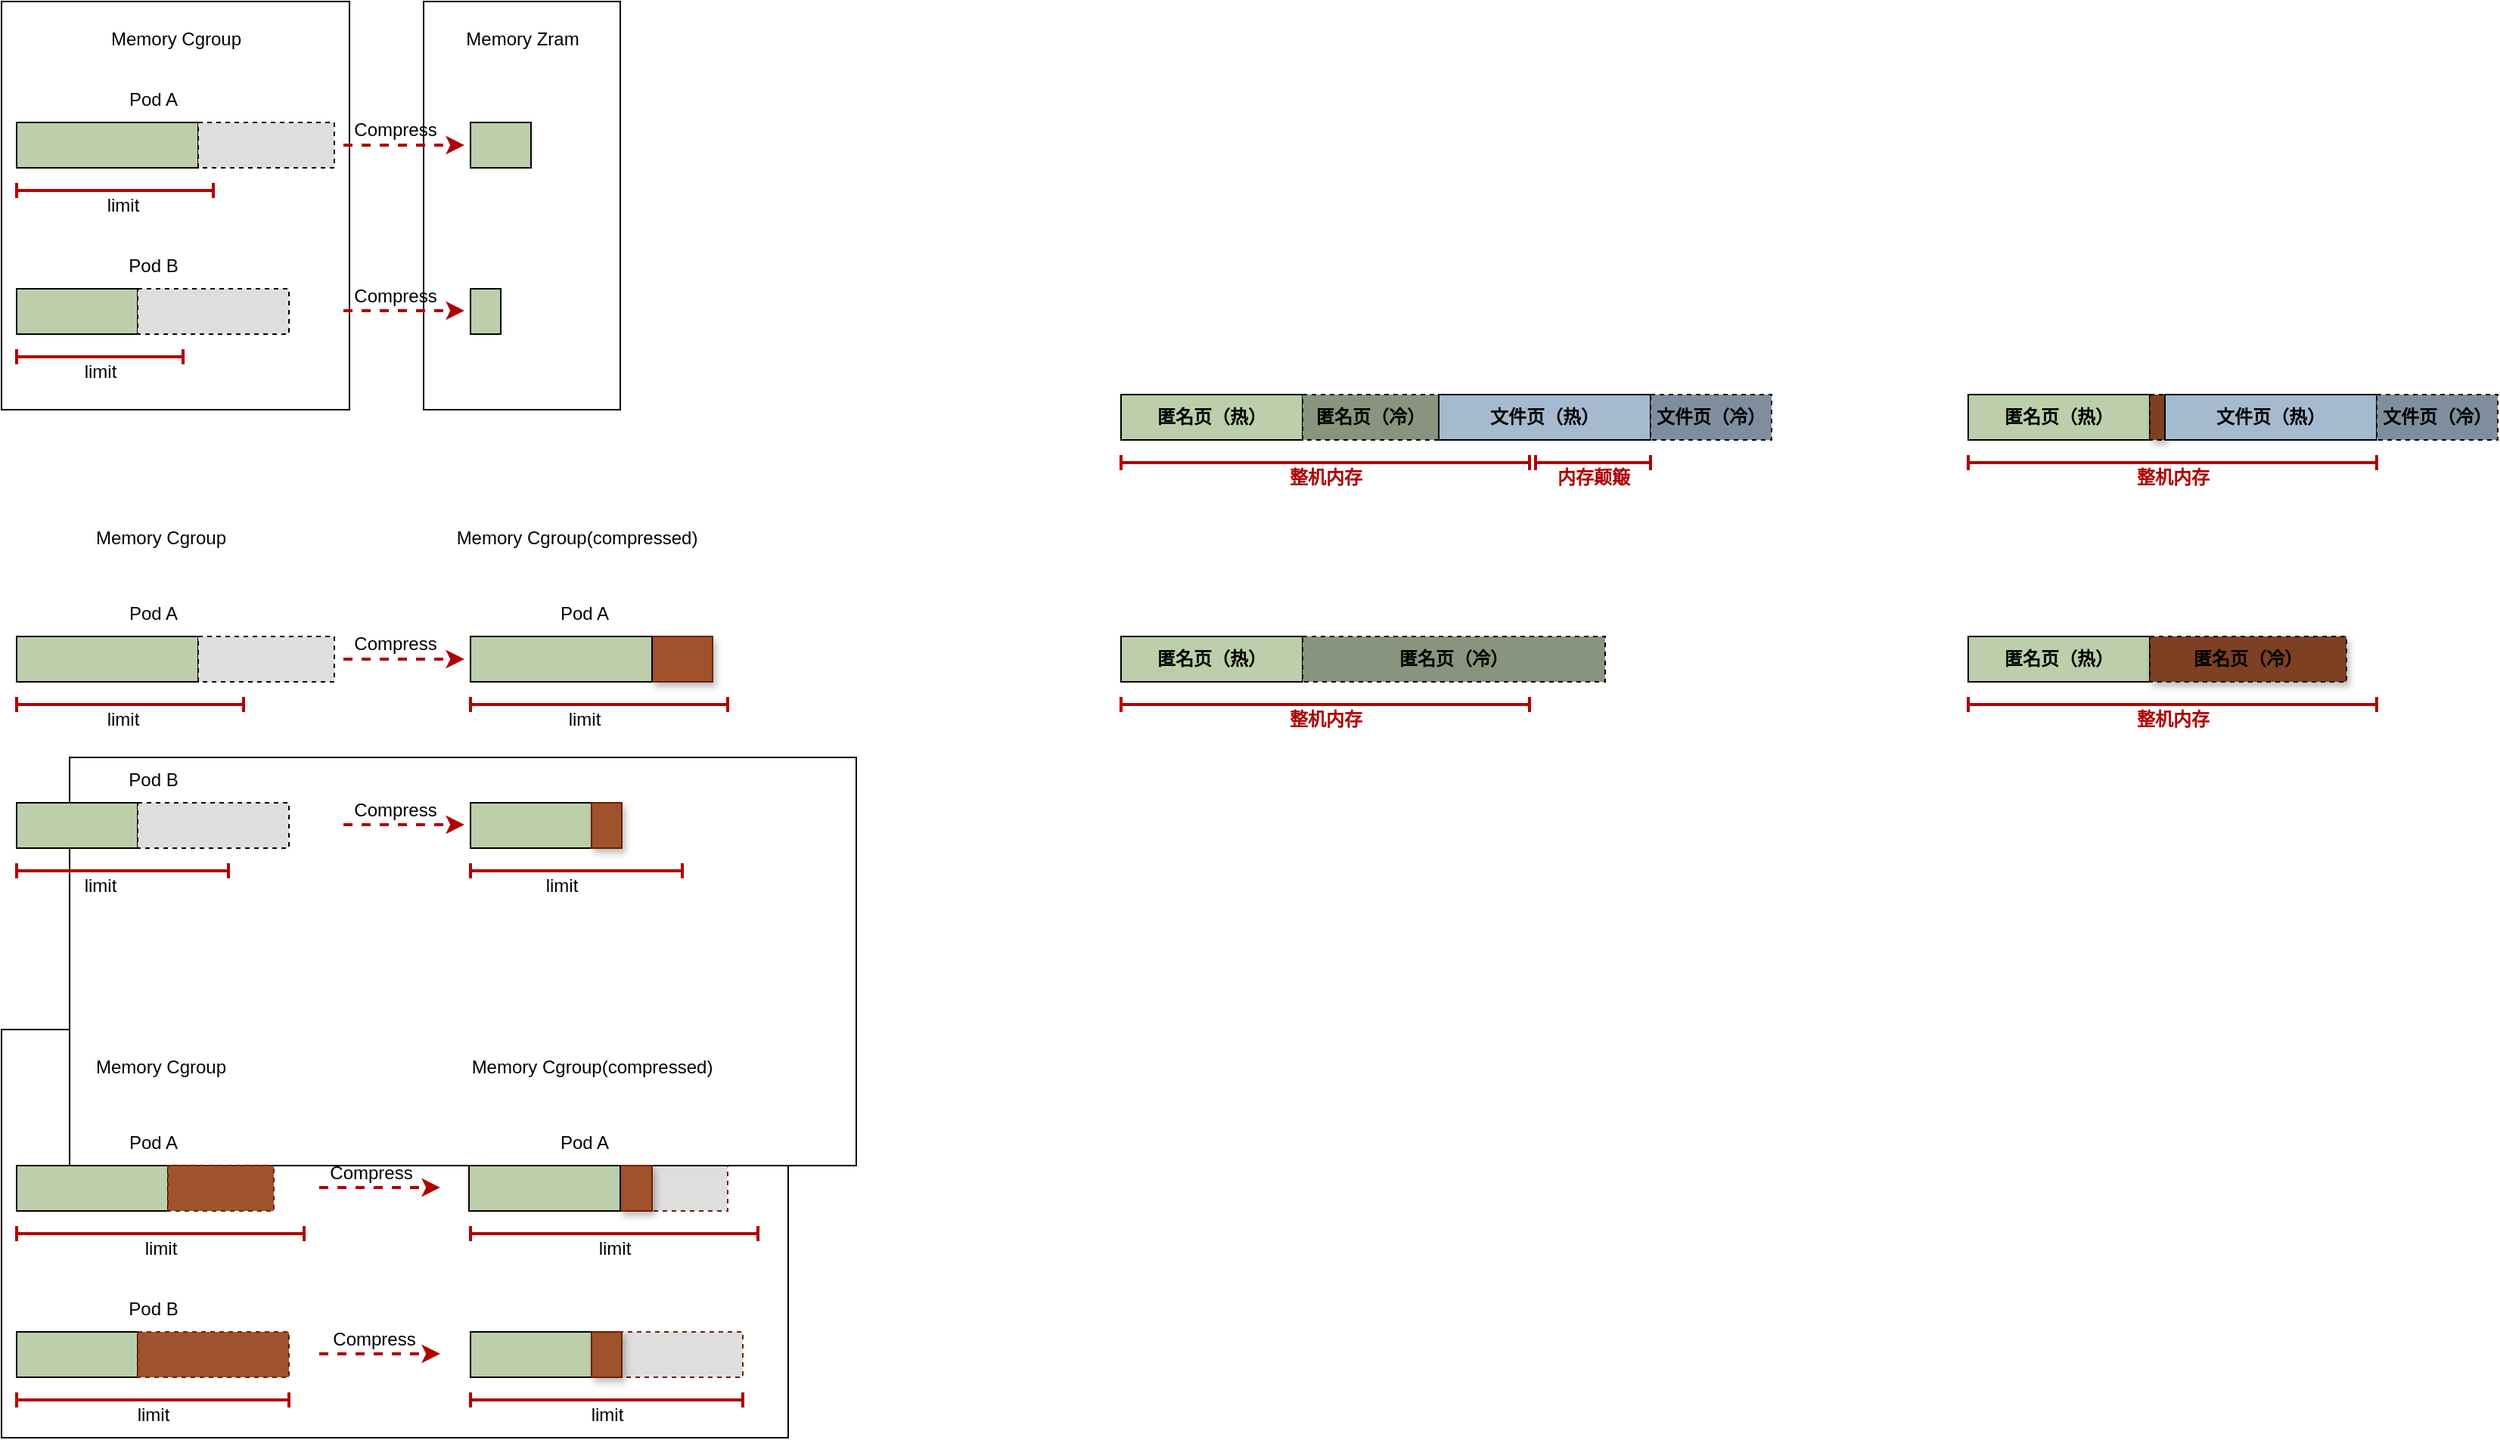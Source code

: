 <mxfile version="22.1.17" type="github">
  <diagram name="第 1 页" id="GV3FD3EHnnEYpjcIKvkD">
    <mxGraphModel dx="1207" dy="1101" grid="1" gridSize="10" guides="1" tooltips="1" connect="1" arrows="1" fold="1" page="1" pageScale="1" pageWidth="827" pageHeight="1169" math="0" shadow="0">
      <root>
        <mxCell id="0" />
        <mxCell id="1" parent="0" />
        <mxCell id="NJ_7E44Y7URhuoBIOfff-66" value="" style="rounded=0;whiteSpace=wrap;html=1;" parent="1" vertex="1">
          <mxGeometry x="120" y="970" width="520" height="270" as="geometry" />
        </mxCell>
        <mxCell id="NJ_7E44Y7URhuoBIOfff-100" value="" style="rounded=0;whiteSpace=wrap;html=1;fillColor=#DEDEDE;strokeColor=#6D1F00;shadow=0;glass=0;fontColor=#ffffff;dashed=1;" parent="1" vertex="1">
          <mxGeometry x="510" y="1170" width="100" height="30" as="geometry" />
        </mxCell>
        <mxCell id="NJ_7E44Y7URhuoBIOfff-96" value="" style="rounded=0;whiteSpace=wrap;html=1;fillColor=#DEDEDE;strokeColor=#6D1F00;shadow=0;glass=0;fontColor=#ffffff;dashed=1;" parent="1" vertex="1">
          <mxGeometry x="550" y="1060" width="50" height="30" as="geometry" />
        </mxCell>
        <mxCell id="NJ_7E44Y7URhuoBIOfff-13" value="" style="rounded=0;whiteSpace=wrap;html=1;" parent="1" vertex="1">
          <mxGeometry x="120" y="290" width="230" height="270" as="geometry" />
        </mxCell>
        <mxCell id="NJ_7E44Y7URhuoBIOfff-1" value="" style="rounded=0;whiteSpace=wrap;html=1;fillColor=#bdcfaa;strokeColor=#000000;shadow=0;glass=0;fontColor=#ffffff;" parent="1" vertex="1">
          <mxGeometry x="130" y="370" width="120" height="30" as="geometry" />
        </mxCell>
        <mxCell id="NJ_7E44Y7URhuoBIOfff-3" value="Memory Cgroup" style="text;html=1;align=center;verticalAlign=middle;resizable=0;points=[];autosize=1;strokeColor=none;fillColor=none;" parent="1" vertex="1">
          <mxGeometry x="180" y="300" width="110" height="30" as="geometry" />
        </mxCell>
        <mxCell id="NJ_7E44Y7URhuoBIOfff-4" value="" style="rounded=0;whiteSpace=wrap;html=1;fillColor=#DEDEDE;strokeColor=#000000;shadow=0;glass=0;fontColor=#333333;dashed=1;" parent="1" vertex="1">
          <mxGeometry x="250" y="370" width="90" height="30" as="geometry" />
        </mxCell>
        <mxCell id="NJ_7E44Y7URhuoBIOfff-5" value="" style="rounded=0;whiteSpace=wrap;html=1;fillColor=#bdcfaa;strokeColor=#000000;shadow=0;glass=0;fontColor=#ffffff;" parent="1" vertex="1">
          <mxGeometry x="130" y="480" width="80" height="30" as="geometry" />
        </mxCell>
        <mxCell id="NJ_7E44Y7URhuoBIOfff-6" value="" style="rounded=0;whiteSpace=wrap;html=1;fillColor=#DEDEDE;strokeColor=#000000;shadow=0;glass=0;fontColor=#333333;dashed=1;" parent="1" vertex="1">
          <mxGeometry x="210" y="480" width="100" height="30" as="geometry" />
        </mxCell>
        <mxCell id="NJ_7E44Y7URhuoBIOfff-7" value="Pod A" style="text;html=1;align=center;verticalAlign=middle;resizable=0;points=[];autosize=1;strokeColor=none;fillColor=none;" parent="1" vertex="1">
          <mxGeometry x="190" y="340" width="60" height="30" as="geometry" />
        </mxCell>
        <mxCell id="NJ_7E44Y7URhuoBIOfff-8" value="Pod B" style="text;html=1;align=center;verticalAlign=middle;resizable=0;points=[];autosize=1;strokeColor=none;fillColor=none;" parent="1" vertex="1">
          <mxGeometry x="190" y="450" width="60" height="30" as="geometry" />
        </mxCell>
        <mxCell id="NJ_7E44Y7URhuoBIOfff-9" value="" style="shape=crossbar;whiteSpace=wrap;html=1;rounded=1;fillColor=#e51400;fontColor=#ffffff;strokeColor=#B20000;strokeWidth=2;" parent="1" vertex="1">
          <mxGeometry x="130" y="410" width="130" height="10" as="geometry" />
        </mxCell>
        <mxCell id="NJ_7E44Y7URhuoBIOfff-10" value="limit" style="text;html=1;align=center;verticalAlign=middle;resizable=0;points=[];autosize=1;strokeColor=none;fillColor=none;" parent="1" vertex="1">
          <mxGeometry x="180" y="410" width="40" height="30" as="geometry" />
        </mxCell>
        <mxCell id="NJ_7E44Y7URhuoBIOfff-11" value="" style="shape=crossbar;whiteSpace=wrap;html=1;rounded=1;fillColor=#e51400;fontColor=#ffffff;strokeColor=#B20000;strokeWidth=2;" parent="1" vertex="1">
          <mxGeometry x="130" y="520" width="110" height="10" as="geometry" />
        </mxCell>
        <mxCell id="NJ_7E44Y7URhuoBIOfff-12" value="limit" style="text;html=1;align=center;verticalAlign=middle;resizable=0;points=[];autosize=1;strokeColor=none;fillColor=none;" parent="1" vertex="1">
          <mxGeometry x="165" y="520" width="40" height="30" as="geometry" />
        </mxCell>
        <mxCell id="NJ_7E44Y7URhuoBIOfff-14" value="" style="rounded=0;whiteSpace=wrap;html=1;" parent="1" vertex="1">
          <mxGeometry x="399" y="290" width="130" height="270" as="geometry" />
        </mxCell>
        <mxCell id="NJ_7E44Y7URhuoBIOfff-15" value="Memory Zram" style="text;html=1;align=center;verticalAlign=middle;resizable=0;points=[];autosize=1;strokeColor=none;fillColor=none;" parent="1" vertex="1">
          <mxGeometry x="414" y="300" width="100" height="30" as="geometry" />
        </mxCell>
        <mxCell id="NJ_7E44Y7URhuoBIOfff-16" value="" style="rounded=0;whiteSpace=wrap;html=1;fillColor=#bdcfaa;strokeColor=#000000;shadow=0;glass=0;fontColor=#ffffff;" parent="1" vertex="1">
          <mxGeometry x="430" y="370" width="40" height="30" as="geometry" />
        </mxCell>
        <mxCell id="NJ_7E44Y7URhuoBIOfff-18" value="" style="endArrow=classic;html=1;rounded=0;strokeColor=#B20000;strokeWidth=2;exitX=1;exitY=0.5;exitDx=0;exitDy=0;dashed=1;" parent="1" edge="1">
          <mxGeometry width="50" height="50" relative="1" as="geometry">
            <mxPoint x="346" y="385" as="sourcePoint" />
            <mxPoint x="426" y="385" as="targetPoint" />
          </mxGeometry>
        </mxCell>
        <mxCell id="NJ_7E44Y7URhuoBIOfff-26" value="Compress" style="text;html=1;align=center;verticalAlign=middle;resizable=0;points=[];autosize=1;strokeColor=none;fillColor=none;" parent="1" vertex="1">
          <mxGeometry x="340" y="360" width="80" height="30" as="geometry" />
        </mxCell>
        <mxCell id="NJ_7E44Y7URhuoBIOfff-27" value="" style="rounded=0;whiteSpace=wrap;html=1;fillColor=#bdcfaa;strokeColor=#000000;shadow=0;glass=0;fontColor=#ffffff;" parent="1" vertex="1">
          <mxGeometry x="430" y="480" width="20" height="30" as="geometry" />
        </mxCell>
        <mxCell id="NJ_7E44Y7URhuoBIOfff-28" value="" style="endArrow=classic;html=1;rounded=0;strokeColor=#B20000;strokeWidth=2;exitX=1;exitY=0.5;exitDx=0;exitDy=0;dashed=1;" parent="1" edge="1">
          <mxGeometry width="50" height="50" relative="1" as="geometry">
            <mxPoint x="346" y="494.5" as="sourcePoint" />
            <mxPoint x="426" y="494.5" as="targetPoint" />
          </mxGeometry>
        </mxCell>
        <mxCell id="NJ_7E44Y7URhuoBIOfff-32" value="Compress" style="text;html=1;align=center;verticalAlign=middle;resizable=0;points=[];autosize=1;strokeColor=none;fillColor=none;" parent="1" vertex="1">
          <mxGeometry x="340" y="470" width="80" height="30" as="geometry" />
        </mxCell>
        <mxCell id="NJ_7E44Y7URhuoBIOfff-33" value="" style="rounded=0;whiteSpace=wrap;html=1;" parent="1" vertex="1">
          <mxGeometry x="165" y="790" width="520" height="270" as="geometry" />
        </mxCell>
        <mxCell id="NJ_7E44Y7URhuoBIOfff-34" value="" style="rounded=0;whiteSpace=wrap;html=1;fillColor=#bdcfaa;strokeColor=#000000;shadow=0;glass=0;fontColor=#ffffff;" parent="1" vertex="1">
          <mxGeometry x="130" y="710" width="120" height="30" as="geometry" />
        </mxCell>
        <mxCell id="NJ_7E44Y7URhuoBIOfff-35" value="Memory Cgroup" style="text;html=1;align=center;verticalAlign=middle;resizable=0;points=[];autosize=1;strokeColor=none;fillColor=none;" parent="1" vertex="1">
          <mxGeometry x="170" y="630" width="110" height="30" as="geometry" />
        </mxCell>
        <mxCell id="NJ_7E44Y7URhuoBIOfff-36" value="" style="rounded=0;whiteSpace=wrap;html=1;fillColor=#DEDEDE;strokeColor=#000000;shadow=0;glass=0;fontColor=#333333;dashed=1;" parent="1" vertex="1">
          <mxGeometry x="250" y="710" width="90" height="30" as="geometry" />
        </mxCell>
        <mxCell id="NJ_7E44Y7URhuoBIOfff-37" value="" style="rounded=0;whiteSpace=wrap;html=1;fillColor=#bdcfaa;strokeColor=#000000;shadow=0;glass=0;fontColor=#ffffff;" parent="1" vertex="1">
          <mxGeometry x="130" y="820" width="80" height="30" as="geometry" />
        </mxCell>
        <mxCell id="NJ_7E44Y7URhuoBIOfff-38" value="" style="rounded=0;whiteSpace=wrap;html=1;fillColor=#DEDEDE;strokeColor=#000000;shadow=0;glass=0;fontColor=#333333;dashed=1;" parent="1" vertex="1">
          <mxGeometry x="210" y="820" width="100" height="30" as="geometry" />
        </mxCell>
        <mxCell id="NJ_7E44Y7URhuoBIOfff-39" value="Pod A" style="text;html=1;align=center;verticalAlign=middle;resizable=0;points=[];autosize=1;strokeColor=none;fillColor=none;" parent="1" vertex="1">
          <mxGeometry x="190" y="680" width="60" height="30" as="geometry" />
        </mxCell>
        <mxCell id="NJ_7E44Y7URhuoBIOfff-40" value="Pod B" style="text;html=1;align=center;verticalAlign=middle;resizable=0;points=[];autosize=1;strokeColor=none;fillColor=none;" parent="1" vertex="1">
          <mxGeometry x="190" y="790" width="60" height="30" as="geometry" />
        </mxCell>
        <mxCell id="NJ_7E44Y7URhuoBIOfff-41" value="" style="shape=crossbar;whiteSpace=wrap;html=1;rounded=1;fillColor=#e51400;fontColor=#ffffff;strokeColor=#B20000;strokeWidth=2;" parent="1" vertex="1">
          <mxGeometry x="130" y="750" width="150" height="10" as="geometry" />
        </mxCell>
        <mxCell id="NJ_7E44Y7URhuoBIOfff-42" value="limit" style="text;html=1;align=center;verticalAlign=middle;resizable=0;points=[];autosize=1;strokeColor=none;fillColor=none;" parent="1" vertex="1">
          <mxGeometry x="180" y="750" width="40" height="30" as="geometry" />
        </mxCell>
        <mxCell id="NJ_7E44Y7URhuoBIOfff-43" value="" style="shape=crossbar;whiteSpace=wrap;html=1;rounded=1;fillColor=#e51400;fontColor=#ffffff;strokeColor=#B20000;strokeWidth=2;" parent="1" vertex="1">
          <mxGeometry x="130" y="860" width="140" height="10" as="geometry" />
        </mxCell>
        <mxCell id="NJ_7E44Y7URhuoBIOfff-44" value="limit" style="text;html=1;align=center;verticalAlign=middle;resizable=0;points=[];autosize=1;strokeColor=none;fillColor=none;" parent="1" vertex="1">
          <mxGeometry x="165" y="860" width="40" height="30" as="geometry" />
        </mxCell>
        <mxCell id="NJ_7E44Y7URhuoBIOfff-48" value="" style="endArrow=classic;html=1;rounded=0;strokeColor=#B20000;strokeWidth=2;exitX=1;exitY=0.5;exitDx=0;exitDy=0;dashed=1;" parent="1" edge="1">
          <mxGeometry width="50" height="50" relative="1" as="geometry">
            <mxPoint x="346" y="725" as="sourcePoint" />
            <mxPoint x="426" y="725" as="targetPoint" />
          </mxGeometry>
        </mxCell>
        <mxCell id="NJ_7E44Y7URhuoBIOfff-49" value="Compress" style="text;html=1;align=center;verticalAlign=middle;resizable=0;points=[];autosize=1;strokeColor=none;fillColor=none;" parent="1" vertex="1">
          <mxGeometry x="340" y="700" width="80" height="30" as="geometry" />
        </mxCell>
        <mxCell id="NJ_7E44Y7URhuoBIOfff-51" value="" style="endArrow=classic;html=1;rounded=0;strokeColor=#B20000;strokeWidth=2;exitX=1;exitY=0.5;exitDx=0;exitDy=0;dashed=1;" parent="1" edge="1">
          <mxGeometry width="50" height="50" relative="1" as="geometry">
            <mxPoint x="346" y="834.5" as="sourcePoint" />
            <mxPoint x="426" y="834.5" as="targetPoint" />
          </mxGeometry>
        </mxCell>
        <mxCell id="NJ_7E44Y7URhuoBIOfff-52" value="Compress" style="text;html=1;align=center;verticalAlign=middle;resizable=0;points=[];autosize=1;strokeColor=none;fillColor=none;" parent="1" vertex="1">
          <mxGeometry x="340" y="810" width="80" height="30" as="geometry" />
        </mxCell>
        <mxCell id="NJ_7E44Y7URhuoBIOfff-53" value="" style="rounded=0;whiteSpace=wrap;html=1;fillColor=#a0522d;strokeColor=#6D1F00;shadow=1;glass=0;fontColor=#ffffff;" parent="1" vertex="1">
          <mxGeometry x="550" y="710" width="40" height="30" as="geometry" />
        </mxCell>
        <mxCell id="NJ_7E44Y7URhuoBIOfff-54" value="" style="rounded=0;whiteSpace=wrap;html=1;fillColor=#bdcfaa;strokeColor=#000000;shadow=0;glass=0;fontColor=#ffffff;" parent="1" vertex="1">
          <mxGeometry x="430" y="710" width="120" height="30" as="geometry" />
        </mxCell>
        <mxCell id="NJ_7E44Y7URhuoBIOfff-55" value="" style="shape=crossbar;whiteSpace=wrap;html=1;rounded=1;fillColor=#e51400;fontColor=#ffffff;strokeColor=#B20000;strokeWidth=2;" parent="1" vertex="1">
          <mxGeometry x="430" y="750" width="170" height="10" as="geometry" />
        </mxCell>
        <mxCell id="NJ_7E44Y7URhuoBIOfff-56" value="limit" style="text;html=1;align=center;verticalAlign=middle;resizable=0;points=[];autosize=1;strokeColor=none;fillColor=none;" parent="1" vertex="1">
          <mxGeometry x="485" y="750" width="40" height="30" as="geometry" />
        </mxCell>
        <mxCell id="NJ_7E44Y7URhuoBIOfff-57" value="Pod A" style="text;html=1;align=center;verticalAlign=middle;resizable=0;points=[];autosize=1;strokeColor=none;fillColor=none;" parent="1" vertex="1">
          <mxGeometry x="475" y="680" width="60" height="30" as="geometry" />
        </mxCell>
        <mxCell id="NJ_7E44Y7URhuoBIOfff-58" value="" style="rounded=0;whiteSpace=wrap;html=1;fillColor=#bdcfaa;strokeColor=#000000;shadow=0;glass=0;fontColor=#ffffff;" parent="1" vertex="1">
          <mxGeometry x="430" y="820" width="80" height="30" as="geometry" />
        </mxCell>
        <mxCell id="NJ_7E44Y7URhuoBIOfff-59" value="" style="rounded=0;whiteSpace=wrap;html=1;fillColor=#a0522d;strokeColor=#6D1F00;shadow=1;glass=0;fontColor=#ffffff;" parent="1" vertex="1">
          <mxGeometry x="510" y="820" width="20" height="30" as="geometry" />
        </mxCell>
        <mxCell id="NJ_7E44Y7URhuoBIOfff-62" value="limit" style="text;html=1;align=center;verticalAlign=middle;resizable=0;points=[];autosize=1;strokeColor=none;fillColor=none;" parent="1" vertex="1">
          <mxGeometry x="470" y="860" width="40" height="30" as="geometry" />
        </mxCell>
        <mxCell id="NJ_7E44Y7URhuoBIOfff-65" value="" style="shape=crossbar;whiteSpace=wrap;html=1;rounded=1;fillColor=#e51400;fontColor=#ffffff;strokeColor=#B20000;strokeWidth=2;" parent="1" vertex="1">
          <mxGeometry x="430" y="860" width="140" height="10" as="geometry" />
        </mxCell>
        <mxCell id="NJ_7E44Y7URhuoBIOfff-67" value="" style="rounded=0;whiteSpace=wrap;html=1;fillColor=#bdcfaa;strokeColor=#000000;shadow=0;glass=0;fontColor=#ffffff;" parent="1" vertex="1">
          <mxGeometry x="130" y="1060" width="100" height="30" as="geometry" />
        </mxCell>
        <mxCell id="NJ_7E44Y7URhuoBIOfff-68" value="Memory Cgroup" style="text;html=1;align=center;verticalAlign=middle;resizable=0;points=[];autosize=1;strokeColor=none;fillColor=none;" parent="1" vertex="1">
          <mxGeometry x="170" y="980" width="110" height="30" as="geometry" />
        </mxCell>
        <mxCell id="NJ_7E44Y7URhuoBIOfff-69" value="" style="rounded=0;whiteSpace=wrap;html=1;fillColor=#a0522d;strokeColor=#6D1F00;shadow=0;glass=0;fontColor=#ffffff;dashed=1;" parent="1" vertex="1">
          <mxGeometry x="230" y="1060" width="70" height="30" as="geometry" />
        </mxCell>
        <mxCell id="NJ_7E44Y7URhuoBIOfff-70" value="" style="rounded=0;whiteSpace=wrap;html=1;fillColor=#bdcfaa;strokeColor=#000000;shadow=0;glass=0;fontColor=#ffffff;" parent="1" vertex="1">
          <mxGeometry x="130" y="1170" width="80" height="30" as="geometry" />
        </mxCell>
        <mxCell id="NJ_7E44Y7URhuoBIOfff-71" value="" style="rounded=0;whiteSpace=wrap;html=1;fillColor=#a0522d;strokeColor=#6D1F00;shadow=0;glass=0;fontColor=#ffffff;dashed=1;" parent="1" vertex="1">
          <mxGeometry x="210" y="1170" width="100" height="30" as="geometry" />
        </mxCell>
        <mxCell id="NJ_7E44Y7URhuoBIOfff-72" value="Pod A" style="text;html=1;align=center;verticalAlign=middle;resizable=0;points=[];autosize=1;strokeColor=none;fillColor=none;" parent="1" vertex="1">
          <mxGeometry x="190" y="1030" width="60" height="30" as="geometry" />
        </mxCell>
        <mxCell id="NJ_7E44Y7URhuoBIOfff-73" value="Pod B" style="text;html=1;align=center;verticalAlign=middle;resizable=0;points=[];autosize=1;strokeColor=none;fillColor=none;" parent="1" vertex="1">
          <mxGeometry x="190" y="1140" width="60" height="30" as="geometry" />
        </mxCell>
        <mxCell id="NJ_7E44Y7URhuoBIOfff-74" value="" style="shape=crossbar;whiteSpace=wrap;html=1;rounded=1;fillColor=#e51400;fontColor=#ffffff;strokeColor=#B20000;strokeWidth=2;" parent="1" vertex="1">
          <mxGeometry x="130" y="1100" width="190" height="10" as="geometry" />
        </mxCell>
        <mxCell id="NJ_7E44Y7URhuoBIOfff-75" value="limit" style="text;html=1;align=center;verticalAlign=middle;resizable=0;points=[];autosize=1;strokeColor=none;fillColor=none;rotation=0;" parent="1" vertex="1">
          <mxGeometry x="205" y="1100" width="40" height="30" as="geometry" />
        </mxCell>
        <mxCell id="NJ_7E44Y7URhuoBIOfff-76" value="" style="shape=crossbar;whiteSpace=wrap;html=1;rounded=1;fillColor=#e51400;fontColor=#ffffff;strokeColor=#B20000;strokeWidth=2;" parent="1" vertex="1">
          <mxGeometry x="130" y="1210" width="180" height="10" as="geometry" />
        </mxCell>
        <mxCell id="NJ_7E44Y7URhuoBIOfff-77" value="limit" style="text;html=1;align=center;verticalAlign=middle;resizable=0;points=[];autosize=1;strokeColor=none;fillColor=none;" parent="1" vertex="1">
          <mxGeometry x="200" y="1210" width="40" height="30" as="geometry" />
        </mxCell>
        <mxCell id="NJ_7E44Y7URhuoBIOfff-78" value="" style="endArrow=classic;html=1;rounded=0;strokeColor=#B20000;strokeWidth=2;exitX=1;exitY=0.5;exitDx=0;exitDy=0;dashed=1;" parent="1" edge="1">
          <mxGeometry width="50" height="50" relative="1" as="geometry">
            <mxPoint x="330" y="1074.5" as="sourcePoint" />
            <mxPoint x="410" y="1074.5" as="targetPoint" />
          </mxGeometry>
        </mxCell>
        <mxCell id="NJ_7E44Y7URhuoBIOfff-79" value="Compress" style="text;html=1;align=center;verticalAlign=middle;resizable=0;points=[];autosize=1;strokeColor=none;fillColor=none;" parent="1" vertex="1">
          <mxGeometry x="324" y="1050" width="80" height="30" as="geometry" />
        </mxCell>
        <mxCell id="NJ_7E44Y7URhuoBIOfff-80" value="" style="endArrow=classic;html=1;rounded=0;strokeColor=#B20000;strokeWidth=2;exitX=1;exitY=0.5;exitDx=0;exitDy=0;dashed=1;" parent="1" edge="1">
          <mxGeometry width="50" height="50" relative="1" as="geometry">
            <mxPoint x="330" y="1184.5" as="sourcePoint" />
            <mxPoint x="410" y="1184.5" as="targetPoint" />
          </mxGeometry>
        </mxCell>
        <mxCell id="NJ_7E44Y7URhuoBIOfff-81" value="Compress" style="text;html=1;align=center;verticalAlign=middle;resizable=0;points=[];autosize=1;strokeColor=none;fillColor=none;" parent="1" vertex="1">
          <mxGeometry x="326" y="1160" width="80" height="30" as="geometry" />
        </mxCell>
        <mxCell id="NJ_7E44Y7URhuoBIOfff-82" value="" style="rounded=0;whiteSpace=wrap;html=1;fillColor=#a0522d;strokeColor=#6D1F00;shadow=1;glass=0;fontColor=#ffffff;" parent="1" vertex="1">
          <mxGeometry x="529" y="1060" width="21" height="30" as="geometry" />
        </mxCell>
        <mxCell id="NJ_7E44Y7URhuoBIOfff-86" value="Pod A" style="text;html=1;align=center;verticalAlign=middle;resizable=0;points=[];autosize=1;strokeColor=none;fillColor=none;" parent="1" vertex="1">
          <mxGeometry x="475" y="1030" width="60" height="30" as="geometry" />
        </mxCell>
        <mxCell id="NJ_7E44Y7URhuoBIOfff-87" value="" style="rounded=0;whiteSpace=wrap;html=1;fillColor=#bdcfaa;strokeColor=#000000;shadow=0;glass=0;fontColor=#ffffff;" parent="1" vertex="1">
          <mxGeometry x="430" y="1170" width="80" height="30" as="geometry" />
        </mxCell>
        <mxCell id="NJ_7E44Y7URhuoBIOfff-88" value="" style="rounded=0;whiteSpace=wrap;html=1;fillColor=#a0522d;strokeColor=#6D1F00;shadow=1;glass=0;fontColor=#ffffff;" parent="1" vertex="1">
          <mxGeometry x="510" y="1170" width="20" height="30" as="geometry" />
        </mxCell>
        <mxCell id="NJ_7E44Y7URhuoBIOfff-91" value="Memory Cgroup(compressed)" style="text;html=1;align=center;verticalAlign=middle;resizable=0;points=[];autosize=1;strokeColor=none;fillColor=none;" parent="1" vertex="1">
          <mxGeometry x="410" y="630" width="180" height="30" as="geometry" />
        </mxCell>
        <mxCell id="NJ_7E44Y7URhuoBIOfff-92" value="Memory Cgroup(compressed)" style="text;html=1;align=center;verticalAlign=middle;resizable=0;points=[];autosize=1;strokeColor=none;fillColor=none;" parent="1" vertex="1">
          <mxGeometry x="420" y="980" width="180" height="30" as="geometry" />
        </mxCell>
        <mxCell id="NJ_7E44Y7URhuoBIOfff-95" value="" style="rounded=0;whiteSpace=wrap;html=1;fillColor=#bdcfaa;strokeColor=#000000;shadow=0;glass=0;fontColor=#ffffff;" parent="1" vertex="1">
          <mxGeometry x="429" y="1060" width="100" height="30" as="geometry" />
        </mxCell>
        <mxCell id="NJ_7E44Y7URhuoBIOfff-98" value="" style="shape=crossbar;whiteSpace=wrap;html=1;rounded=1;fillColor=#e51400;fontColor=#ffffff;strokeColor=#B20000;strokeWidth=2;" parent="1" vertex="1">
          <mxGeometry x="430" y="1100" width="190" height="10" as="geometry" />
        </mxCell>
        <mxCell id="NJ_7E44Y7URhuoBIOfff-99" value="limit" style="text;html=1;align=center;verticalAlign=middle;resizable=0;points=[];autosize=1;strokeColor=none;fillColor=none;rotation=0;" parent="1" vertex="1">
          <mxGeometry x="505" y="1100" width="40" height="30" as="geometry" />
        </mxCell>
        <mxCell id="NJ_7E44Y7URhuoBIOfff-102" value="" style="shape=crossbar;whiteSpace=wrap;html=1;rounded=1;fillColor=#e51400;fontColor=#ffffff;strokeColor=#B20000;strokeWidth=2;" parent="1" vertex="1">
          <mxGeometry x="430" y="1210" width="180" height="10" as="geometry" />
        </mxCell>
        <mxCell id="NJ_7E44Y7URhuoBIOfff-103" value="limit" style="text;html=1;align=center;verticalAlign=middle;resizable=0;points=[];autosize=1;strokeColor=none;fillColor=none;rotation=0;" parent="1" vertex="1">
          <mxGeometry x="500" y="1210" width="40" height="30" as="geometry" />
        </mxCell>
        <mxCell id="37UeJkzDdp2hWjDbrCtD-2" value="匿名页（热）" style="rounded=0;whiteSpace=wrap;html=1;fillColor=#bdcfaa;strokeColor=#000000;shadow=0;glass=0;fontColor=#000000;fontStyle=1;align=center;" vertex="1" parent="1">
          <mxGeometry x="860" y="550" width="120" height="30" as="geometry" />
        </mxCell>
        <mxCell id="37UeJkzDdp2hWjDbrCtD-3" value="匿名页（冷）" style="rounded=0;whiteSpace=wrap;html=1;fillColor=#89947E;strokeColor=#000000;shadow=0;glass=0;fontColor=#000000;fontStyle=1;align=center;dashed=1;" vertex="1" parent="1">
          <mxGeometry x="980" y="550" width="90" height="30" as="geometry" />
        </mxCell>
        <mxCell id="37UeJkzDdp2hWjDbrCtD-4" value="文件页（热）" style="rounded=0;whiteSpace=wrap;html=1;fillColor=#A6BACF;strokeColor=#000000;shadow=0;glass=0;fontColor=#000000;fontStyle=1;align=center;" vertex="1" parent="1">
          <mxGeometry x="1070" y="550" width="140" height="30" as="geometry" />
        </mxCell>
        <mxCell id="37UeJkzDdp2hWjDbrCtD-5" value="" style="shape=crossbar;whiteSpace=wrap;html=1;rounded=1;fillColor=#e51400;fontColor=#ffffff;strokeColor=#B20000;strokeWidth=2;" vertex="1" parent="1">
          <mxGeometry x="860" y="590" width="270" height="10" as="geometry" />
        </mxCell>
        <mxCell id="37UeJkzDdp2hWjDbrCtD-6" value="文件页（冷）" style="rounded=0;whiteSpace=wrap;html=1;fillColor=#7F8E9E;strokeColor=#000000;shadow=0;glass=0;fontColor=#000000;fontStyle=1;align=center;dashed=1;" vertex="1" parent="1">
          <mxGeometry x="1210" y="550" width="80" height="30" as="geometry" />
        </mxCell>
        <mxCell id="37UeJkzDdp2hWjDbrCtD-8" value="&lt;font color=&quot;#b20000&quot;&gt;&lt;b&gt;整机内存&lt;/b&gt;&lt;/font&gt;" style="text;html=1;align=center;verticalAlign=middle;resizable=0;points=[];autosize=1;strokeColor=none;fillColor=none;" vertex="1" parent="1">
          <mxGeometry x="960" y="590" width="70" height="30" as="geometry" />
        </mxCell>
        <mxCell id="37UeJkzDdp2hWjDbrCtD-9" value="" style="shape=crossbar;whiteSpace=wrap;html=1;rounded=1;fillColor=#e51400;fontColor=#ffffff;strokeColor=#B20000;strokeWidth=2;" vertex="1" parent="1">
          <mxGeometry x="1134" y="590" width="76" height="10" as="geometry" />
        </mxCell>
        <mxCell id="37UeJkzDdp2hWjDbrCtD-10" value="&lt;font color=&quot;#b20000&quot;&gt;&lt;b&gt;内存颠簸&lt;/b&gt;&lt;/font&gt;" style="text;html=1;align=center;verticalAlign=middle;resizable=0;points=[];autosize=1;strokeColor=none;fillColor=none;" vertex="1" parent="1">
          <mxGeometry x="1137" y="590" width="70" height="30" as="geometry" />
        </mxCell>
        <mxCell id="37UeJkzDdp2hWjDbrCtD-11" value="匿名页（热）" style="rounded=0;whiteSpace=wrap;html=1;fillColor=#bdcfaa;strokeColor=#000000;shadow=0;glass=0;fontColor=#000000;fontStyle=1;align=center;" vertex="1" parent="1">
          <mxGeometry x="1420" y="550" width="120" height="30" as="geometry" />
        </mxCell>
        <mxCell id="37UeJkzDdp2hWjDbrCtD-12" value="" style="rounded=0;whiteSpace=wrap;html=1;fillColor=#7D4023;strokeColor=#000000;shadow=1;glass=0;fontColor=#000000;fontStyle=1;align=center;dashed=1;" vertex="1" parent="1">
          <mxGeometry x="1540" y="550" width="10" height="30" as="geometry" />
        </mxCell>
        <mxCell id="37UeJkzDdp2hWjDbrCtD-13" value="文件页（热）" style="rounded=0;whiteSpace=wrap;html=1;fillColor=#A6BACF;strokeColor=#000000;shadow=0;glass=0;fontColor=#000000;fontStyle=1;align=center;" vertex="1" parent="1">
          <mxGeometry x="1550" y="550" width="140" height="30" as="geometry" />
        </mxCell>
        <mxCell id="37UeJkzDdp2hWjDbrCtD-14" value="" style="shape=crossbar;whiteSpace=wrap;html=1;rounded=1;fillColor=#e51400;fontColor=#ffffff;strokeColor=#B20000;strokeWidth=2;" vertex="1" parent="1">
          <mxGeometry x="1420" y="590" width="270" height="10" as="geometry" />
        </mxCell>
        <mxCell id="37UeJkzDdp2hWjDbrCtD-15" value="文件页（冷）" style="rounded=0;whiteSpace=wrap;html=1;fillColor=#7F8E9E;strokeColor=#000000;shadow=0;glass=0;fontColor=#000000;fontStyle=1;align=center;dashed=1;" vertex="1" parent="1">
          <mxGeometry x="1690" y="550" width="80" height="30" as="geometry" />
        </mxCell>
        <mxCell id="37UeJkzDdp2hWjDbrCtD-16" value="&lt;font color=&quot;#b20000&quot;&gt;&lt;b&gt;整机内存&lt;/b&gt;&lt;/font&gt;" style="text;html=1;align=center;verticalAlign=middle;resizable=0;points=[];autosize=1;strokeColor=none;fillColor=none;" vertex="1" parent="1">
          <mxGeometry x="1520" y="590" width="70" height="30" as="geometry" />
        </mxCell>
        <mxCell id="37UeJkzDdp2hWjDbrCtD-19" value="匿名页（热）" style="rounded=0;whiteSpace=wrap;html=1;fillColor=#bdcfaa;strokeColor=#000000;shadow=0;glass=0;fontColor=#000000;fontStyle=1;align=center;" vertex="1" parent="1">
          <mxGeometry x="860" y="710" width="120" height="30" as="geometry" />
        </mxCell>
        <mxCell id="37UeJkzDdp2hWjDbrCtD-20" value="匿名页（冷）" style="rounded=0;whiteSpace=wrap;html=1;fillColor=#89947E;strokeColor=#000000;shadow=0;glass=0;fontColor=#000000;fontStyle=1;align=center;dashed=1;" vertex="1" parent="1">
          <mxGeometry x="980" y="710" width="200" height="30" as="geometry" />
        </mxCell>
        <mxCell id="37UeJkzDdp2hWjDbrCtD-21" value="" style="shape=crossbar;whiteSpace=wrap;html=1;rounded=1;fillColor=#e51400;fontColor=#ffffff;strokeColor=#B20000;strokeWidth=2;" vertex="1" parent="1">
          <mxGeometry x="860" y="750" width="270" height="10" as="geometry" />
        </mxCell>
        <mxCell id="37UeJkzDdp2hWjDbrCtD-22" value="&lt;font color=&quot;#b20000&quot;&gt;&lt;b&gt;整机内存&lt;/b&gt;&lt;/font&gt;" style="text;html=1;align=center;verticalAlign=middle;resizable=0;points=[];autosize=1;strokeColor=none;fillColor=none;" vertex="1" parent="1">
          <mxGeometry x="960" y="750" width="70" height="30" as="geometry" />
        </mxCell>
        <mxCell id="37UeJkzDdp2hWjDbrCtD-23" value="匿名页（热）" style="rounded=0;whiteSpace=wrap;html=1;fillColor=#bdcfaa;strokeColor=#000000;shadow=0;glass=0;fontColor=#000000;fontStyle=1;align=center;" vertex="1" parent="1">
          <mxGeometry x="1420" y="710" width="120" height="30" as="geometry" />
        </mxCell>
        <mxCell id="37UeJkzDdp2hWjDbrCtD-24" value="匿名页（冷）" style="rounded=0;whiteSpace=wrap;html=1;fillColor=#7D4023;strokeColor=#000000;shadow=1;glass=0;fontColor=#000000;fontStyle=1;align=center;dashed=1;" vertex="1" parent="1">
          <mxGeometry x="1540" y="710" width="130" height="30" as="geometry" />
        </mxCell>
        <mxCell id="37UeJkzDdp2hWjDbrCtD-25" value="" style="shape=crossbar;whiteSpace=wrap;html=1;rounded=1;fillColor=#e51400;fontColor=#ffffff;strokeColor=#B20000;strokeWidth=2;" vertex="1" parent="1">
          <mxGeometry x="1420" y="750" width="270" height="10" as="geometry" />
        </mxCell>
        <mxCell id="37UeJkzDdp2hWjDbrCtD-26" value="&lt;font color=&quot;#b20000&quot;&gt;&lt;b&gt;整机内存&lt;/b&gt;&lt;/font&gt;" style="text;html=1;align=center;verticalAlign=middle;resizable=0;points=[];autosize=1;strokeColor=none;fillColor=none;" vertex="1" parent="1">
          <mxGeometry x="1520" y="750" width="70" height="30" as="geometry" />
        </mxCell>
      </root>
    </mxGraphModel>
  </diagram>
</mxfile>
